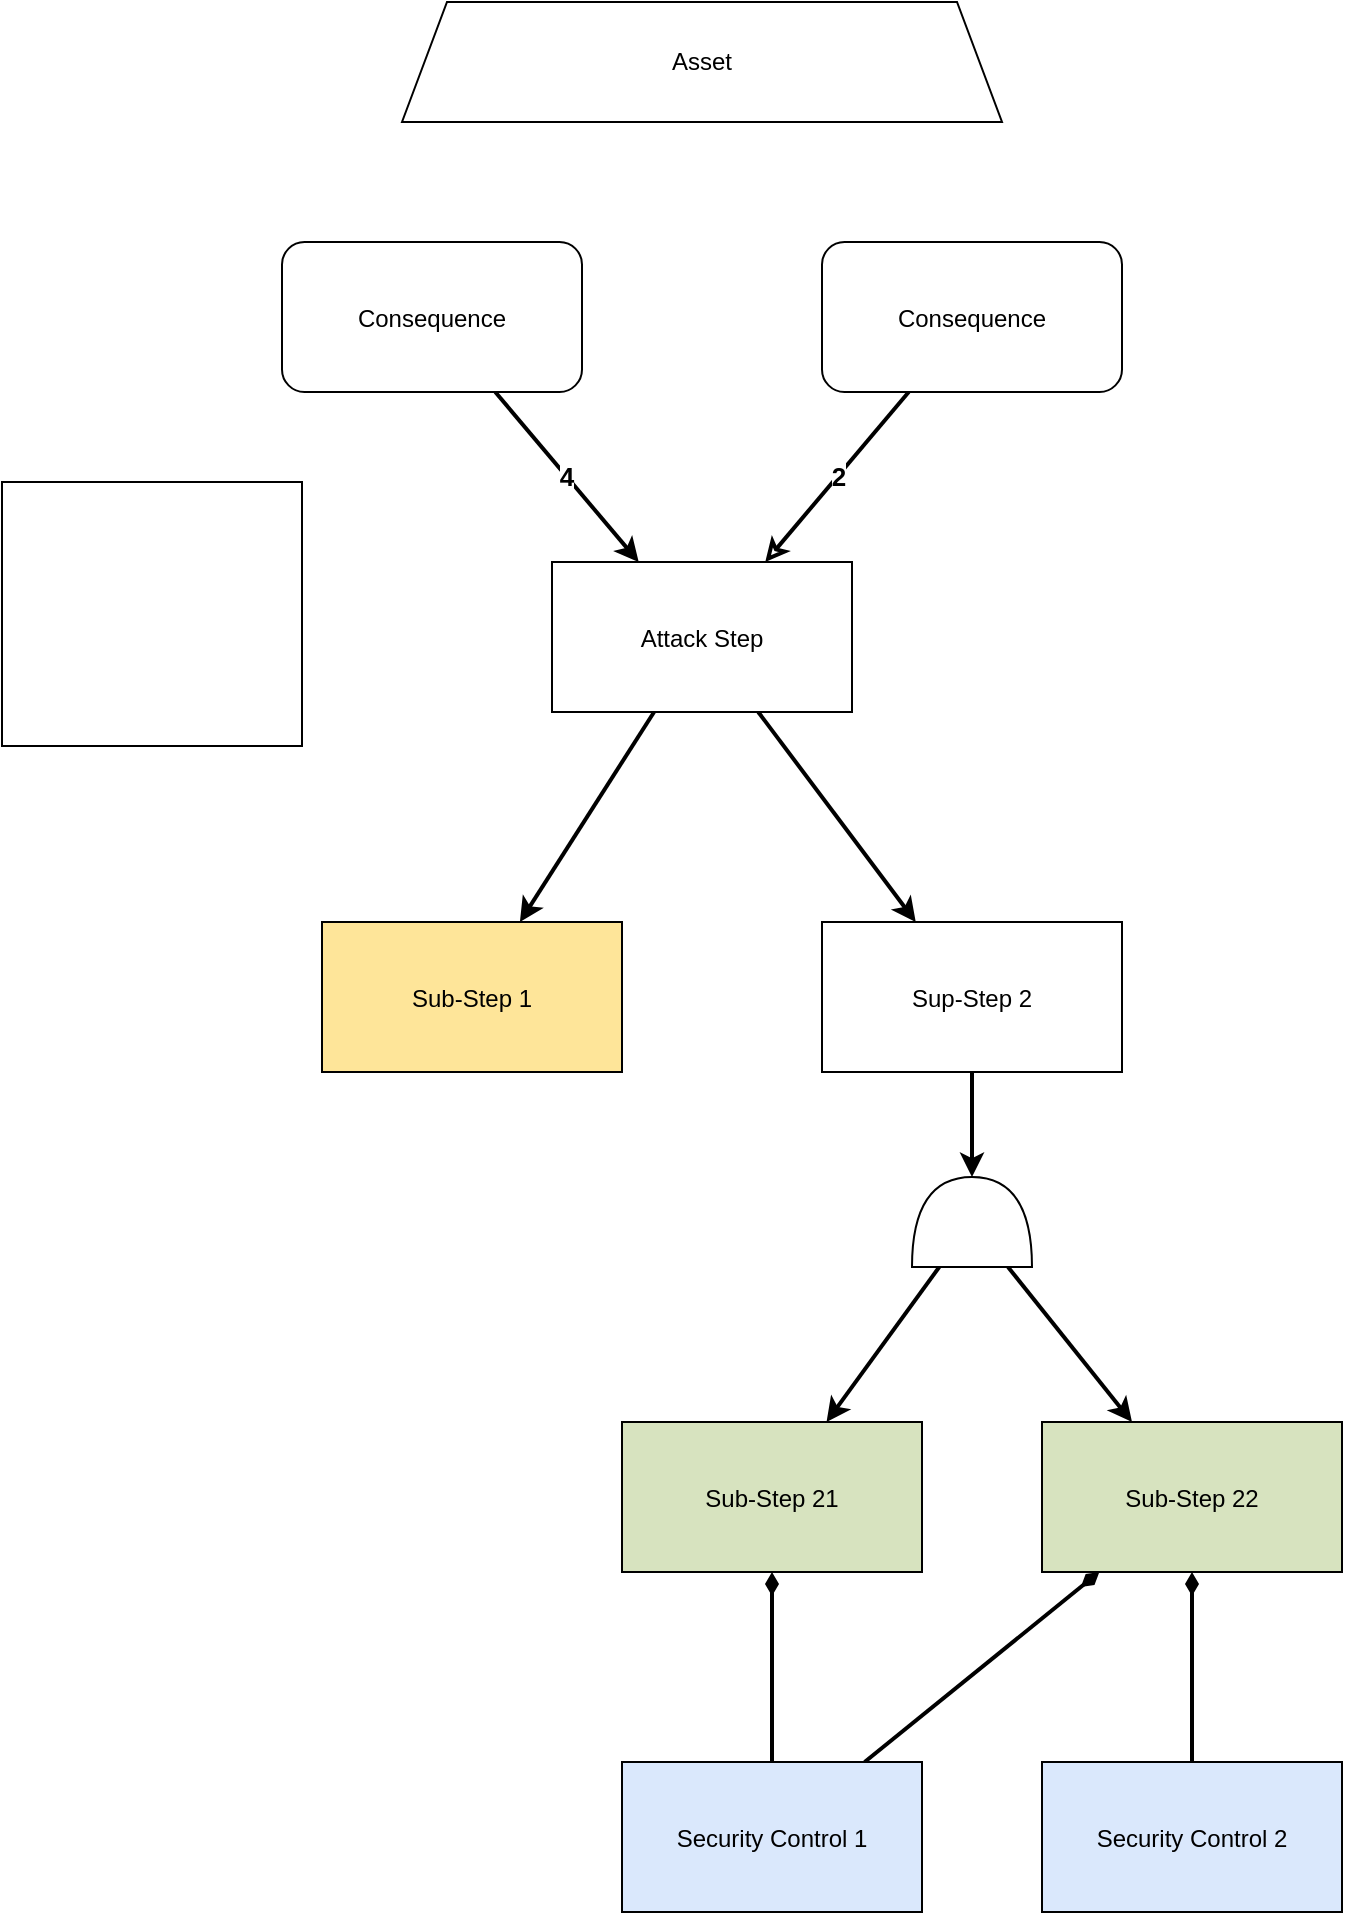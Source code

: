 <mxfile compressed="false" version="20.2.8" type="device">
  <diagram id="zNMCXYOBYckHPa1j1fsk" name="Seite-1">
    <mxGraphModel dx="1422" dy="754" grid="1" gridSize="10" guides="1" tooltips="1" connect="1" arrows="1" fold="1" page="1" pageScale="1" pageWidth="827" pageHeight="1169" math="0" shadow="0">
      <root>
        <object tooltip="" id="0">
          <ag_global_attributes>
            <ag_global_attribute name="Resources" value="" iconName="hammer" min="0" max="5" />
            <ag_global_attribute name="Knowledge" value="" iconName="lightbulb" min="0" max="5" />
            <ag_global_attribute name="Location" value="" iconName="map_pin_ellipse" min="0" max="1" />
          </ag_global_attributes>
          <ag_attributes />
          <ag_computed_attributes />
          <ag_aggregation_functions>
            <ag_aggregation_function name="default" id="6b1d22791hih8" default="activity_w" fn="function (collection) { &#xa;    var result = null; &#xa;    if (collection.childAttributes.length == 1) { &#xa;        result = collection.childAttributes[0].attributes; &#xa;    } else { &#xa;        var candidates = []; &#xa;        var worstValue = 0; &#xa;        collection.childAttributes.forEach(function(child) { &#xa;            var value = parseInt(child.computedAttribute); &#xa;            if (value &gt; worstValue) { &#xa;                worstValue = value; &#xa;                candidates = []; &#xa;                candidates.push(child); &#xa;            } else if (value == worstValue) { &#xa;                candidates.push(child); &#xa;            } &#xa;        }); &#xa;        var tiebreaker = function(candidates, name, max) { &#xa;            var min_value = max; &#xa;            candidates.forEach(function(node) { &#xa;                min_value = Math.min(min_value, node.attributes[name]); &#xa;            }); &#xa;            result = []; &#xa;            candidates.forEach(function(node) { &#xa;                if (node.attributes[name] == min_value) { &#xa;                    result.push(node); &#xa;                } &#xa;            }); &#xa;            return result; &#xa;        }; &#xa;        if (candidates.length &gt; 1) { &#xa;            candidates = tiebreaker(candidates, &quot;Resources&quot;, collection.globalAttributes[&quot;Resources&quot;].max); &#xa;            if (candidates.length &gt; 1) { &#xa;                candidates = tiebreaker(candidates, &quot;Knowledge&quot;, collection.globalAttributes[&quot;Knowledge&quot;].max); &#xa;            } &#xa;        } &#xa;        result = candidates[0].attributes; &#xa;    } &#xa;    return result; &#xa;}" />
            <ag_aggregation_function name="AND" id="gf0d4f199018" default="and" fn="function (collection) { &#xa;    var result = {}; &#xa;    collection.childAttributes.forEach(function(child) { &#xa;    for (var attribute in child.attributes) { &#xa;            if (attribute in result) { &#xa;                result[attribute] += parseInt(child.attributes[attribute]); &#xa;            } else { &#xa;                result[attribute] = parseInt(child.attributes[attribute]); &#xa;            } &#xa;        } &#xa;    }); &#xa;    for (var attribute in result) { &#xa;        if (attribute in collection.globalAttributes) { &#xa;            result[attribute] = Math.min(collection.globalAttributes[attribute].max, result[attribute]); &#xa;        } &#xa;    } &#xa;    return result; &#xa;}" />
            <ag_aggregation_function name="Security Control" id="73f575i0ghij5" default="activity_g;activity_y" fn="function (collection) { &#xa;    var result = {}; &#xa;    for (var attribute in collection.localAttributes) { &#xa;        result[attribute] = parseInt(collection.localAttributes[attribute]); &#xa;    } &#xa;    collection.childAttributes.forEach(function(child) { &#xa;        for (var attribute in child.attributes) { &#xa;            if (attribute in collection.globalAttributes) { &#xa;                if (attribute in result) { &#xa;                    result[attribute] += parseInt(child.attributes[attribute]); &#xa;                } &#xa;            } &#xa;        } &#xa;    }); &#xa;    for (var attribute in result) { &#xa;        if (attribute in collection.globalAttributes) { &#xa;            result[attribute] = Math.min(collection.globalAttributes[attribute].max, result[attribute]); &#xa;        } &#xa;    } &#xa;    return result; &#xa;}" />
            <ag_aggregation_function name="Risk" id="egf49jfgj408" default="consequence" fn="function (collection) {  &#xa;    var minRisk = &quot;L&quot;; &#xa;    var matrix = [ &#xa;        [&quot;L&quot;, &quot;L&quot;, &quot;L&quot;, &quot;L&quot;, &quot;L&quot;], &#xa;        [&quot;L&quot;, &quot;L&quot;, &quot;M&quot;, &quot;M&quot;, &quot;M&quot;], &#xa;        [&quot;L&quot;, &quot;M&quot;, &quot;M&quot;, &quot;S&quot;, &quot;S&quot;], &#xa;        [&quot;L&quot;, &quot;M&quot;, &quot;S&quot;, &quot;V&quot;, &quot;V&quot;], &#xa;        [&quot;L&quot;, &quot;M&quot;, &quot;S&quot;, &quot;V&quot;, &quot;V&quot;], &#xa;    ] &#xa; &#xa;    var compareRisk = function(risk1, risk2) { &#xa;        var values = [&quot;L&quot;, &quot;M&quot;, &quot;S&quot;, &quot;V&quot;]; &#xa;        var index_risk1 = values.indexOf(risk1); &#xa;        var index_risk2 = values.indexOf(risk2); &#xa; &#xa;        if (index_risk1 == -1 || index_risk2 == -1) { &#xa;            return null; &#xa;        } &#xa;        return index_risk1 - index_risk2; &#xa; &#xa;    } &#xa;     &#xa;    collection.childAttributes.forEach(function(child) {  &#xa;        var impact = 1;  &#xa;        if (child.edgeWeight !== null) {  &#xa;            impact = parseInt(child.edgeWeight);  &#xa;        }  &#xa;        risk = matrix[parseInt(child.computedAttribute) - 1][impact - 1]; &#xa;        if (compareRisk(risk, minRisk) &gt; 0) { &#xa;            minRisk = risk; &#xa;        } &#xa;    });  &#xa;  &#xa;    return {&#39;_risk&#39;: minRisk};  &#xa;}" />
          </ag_aggregation_functions>
          <ag_computed_attributes_functions>
            <ag_computed_attributes_function name="default" id="dbg60ff69g9a" default="activity_w;activity_g;activity_y" fn="function (collection) { &#xa;    var colorMatrix = {&#xa;        5: {&quot;fillColor&quot;: &quot;#cc0000&quot;, &quot;fontColor&quot;: &quot;#ffffff&quot;},&#xa;        4: {&quot;fillColor&quot;: &quot;#ff4000&quot;, &quot;fontColor&quot;: &quot;#ffffff&quot;},&#xa;        3: {&quot;fillColor&quot;: &quot;#ffdd00&quot;, &quot;fontColor&quot;: &quot;#000000&quot;},&#xa;        2: {&quot;fillColor&quot;: &quot;#d4ff00&quot;, &quot;fontColor&quot;: &quot;#000000&quot;},&#xa;        1: {&quot;fillColor&quot;: &quot;#40ff00&quot;, &quot;fontColor&quot;: &quot;#000000&quot;}&#xa;    }&#xa;    var matrix = [ &#xa;        [5, 5, 4, 3, 2], &#xa;        [5, 4, 4, 3, 2], &#xa;        [5, 4, 4, 3, 2], &#xa;        [4, 3, 3, 2, 1], &#xa;        [3, 2, 2, 1, 1], &#xa;    ];&#xa;    var result = {};&#xa;    &#xa;    if (&quot;Knowledge&quot; in collection.cellAttributes &amp;&amp; &quot;Resources&quot; in collection.cellAttributes) {&#xa;        var knowledgeIndex = parseInt(collection.cellAttributes[&quot;Knowledge&quot;]) - 1; &#xa;        var resourcesIndex = parseInt(collection.cellAttributes[&quot;Resources&quot;]) - 1;&#xa;        &#xa;        var value = Math.min(5, &#xa;            Math.max(collection.globalAttributes[&quot;Location&quot;].max, &#xa;                Math.max( matrix[knowledgeIndex][resourcesIndex] - parseInt(collection.cellAttributes[&quot;Location&quot;])) &#xa;            ));&#xa;        result = colorMatrix[value] || result;&#xa;        result[&quot;value&quot;] = value;&#xa;    }&#xa;    &#xa;    return result;&#xa;}" />
            <ag_computed_attributes_function name="Risk" id="6c831697g9i0a" default="consequence" fn="function(collection){&#xa;    var riskMatrix = {&#xa;        &quot;V&quot;: {&quot;fillColor&quot;: &quot;#cc0000&quot;, &quot;fontColor&quot;: &quot;#ffffff&quot;},&#xa;        &quot;S&quot;: {&quot;fillColor&quot;: &quot;#ff4000&quot;, &quot;fontColor&quot;: &quot;#ffffff&quot;},&#xa;        &quot;M&quot;: {&quot;fillColor&quot;: &quot;#ffdd00&quot;, &quot;fontColor&quot;: &quot;#000000&quot;},&#xa;        &quot;L&quot;: {&quot;fillColor&quot;: &quot;#40ff00&quot;, &quot;fontColor&quot;: &quot;#000000&quot;},&#xa;    };&#xa;    var result = {};&#xa;    &#xa;    if (&quot;_risk&quot; in collection.cellAttributes) {&#xa;        var risk = collection.cellAttributes[&quot;_risk&quot;];&#xa;        result = riskMatrix[risk] || result;&#xa;        result[&quot;value&quot;] = risk;&#xa;    }&#xa;    &#xa;    return result; &#xa;}" />
          </ag_computed_attributes_functions>
          <mxCell />
        </object>
        <object tooltip="" id="1">
          <ag_attributes />
          <ag_computed_attributes />
          <mxCell parent="0" />
        </object>
        <object label="Asset" id="-ZSPk6_3D4UuBSjLZNT9-1">
          <ag_attributes />
          <ag_computed_attributes />
          <mxCell style="whiteSpace=wrap;shape=trapezoid;size=0.075;" parent="1" vertex="1">
            <mxGeometry x="240" y="50" width="300" height="60" as="geometry" />
          </mxCell>
        </object>
        <object label="4" id="-ZSPk6_3D4UuBSjLZNT9-7">
          <ag_attributes />
          <ag_computed_attributes />
          <mxCell style="rounded=0;orthogonalLoop=1;jettySize=auto;html=1;strokeWidth=2;fontSize=13;fontStyle=1;" parent="1" source="-ZSPk6_3D4UuBSjLZNT9-5" target="-ZSPk6_3D4UuBSjLZNT9-6" edge="1">
            <mxGeometry relative="1" as="geometry" />
          </mxCell>
        </object>
        <object label="Consequence" id="-ZSPk6_3D4UuBSjLZNT9-5">
          <ag_aggregation_function_reference ag_aggregation_function_reference="egf49jfgj408" />
          <ag_computed_attributes_function_reference ag_computed_attributes_function_reference="6c831697g9i0a" />
          <ag_attributes _risk="S" />
          <ag_computed_attributes fillColor="#ff4000" fontColor="#ffffff" value="S" />
          <mxCell style="shape=attackgraphs.node;rounded=1" parent="1" vertex="1">
            <mxGeometry x="180" y="170" width="150" height="75" as="geometry" />
          </mxCell>
        </object>
        <object id="-ZSPk6_3D4UuBSjLZNT9-2">
          <ag_attributes />
          <ag_computed_attributes />
          <mxCell style="rounded=0;orthogonalLoop=1;jettySize=auto;html=1;strokeWidth=2;" parent="1" source="-ZSPk6_3D4UuBSjLZNT9-6" target="-ZSPk6_3D4UuBSjLZNT9-9" edge="1">
            <mxGeometry relative="1" as="geometry" />
          </mxCell>
        </object>
        <object id="-ZSPk6_3D4UuBSjLZNT9-3">
          <ag_attributes />
          <ag_computed_attributes />
          <mxCell style="edgeStyle=none;rounded=0;orthogonalLoop=1;jettySize=auto;html=1;strokeWidth=2;" parent="1" source="-ZSPk6_3D4UuBSjLZNT9-6" target="-ZSPk6_3D4UuBSjLZNT9-10" edge="1">
            <mxGeometry relative="1" as="geometry" />
          </mxCell>
        </object>
        <object label="Attack Step" id="-ZSPk6_3D4UuBSjLZNT9-6">
          <ag_aggregation_function_reference ag_aggregation_function_reference="6b1d22791hih8" />
          <ag_computed_attributes_function_reference ag_computed_attributes_function_reference="dbg60ff69g9a" />
          <ag_attributes label="Sub-Step 1" Resources="3" Knowledge="3" Location="1" />
          <ag_computed_attributes fillColor="#ffdd00" fontColor="#000000" value="3" />
          <mxCell style="shape=attackgraphs.node;" parent="1" vertex="1">
            <mxGeometry x="315" y="330" width="150" height="75" as="geometry" />
          </mxCell>
        </object>
        <object label="Sub-Step 1" Resources="3" Knowledge="3" Location="1" id="-ZSPk6_3D4UuBSjLZNT9-9">
          <ag_aggregation_function_reference ag_aggregation_function_reference="6b1d22791hih8" />
          <ag_computed_attributes_function_reference ag_computed_attributes_function_reference="dbg60ff69g9a" />
          <ag_attributes />
          <ag_computed_attributes fillColor="#ffdd00" fontColor="#000000" value="3" />
          <mxCell style="shape=attackgraphs.node;fillColor=#FEE599" parent="1" vertex="1">
            <mxGeometry x="200" y="510" width="150" height="75" as="geometry" />
          </mxCell>
        </object>
        <object id="-ZSPk6_3D4UuBSjLZNT9-17">
          <ag_attributes />
          <ag_computed_attributes />
          <mxCell style="edgeStyle=none;rounded=0;orthogonalLoop=1;jettySize=auto;html=1;strokeWidth=2;" parent="1" source="-ZSPk6_3D4UuBSjLZNT9-10" target="-ZSPk6_3D4UuBSjLZNT9-16" edge="1">
            <mxGeometry relative="1" as="geometry" />
          </mxCell>
        </object>
        <object label="Sup-Step 2" id="-ZSPk6_3D4UuBSjLZNT9-10">
          <ag_aggregation_function_reference ag_aggregation_function_reference="6b1d22791hih8" />
          <ag_computed_attributes_function_reference ag_computed_attributes_function_reference="dbg60ff69g9a" />
          <ag_attributes label="NaN" Resources="4" Knowledge="5" Location="1" />
          <ag_computed_attributes fillColor="#40ff00" fontColor="#000000" value="1" />
          <mxCell style="shape=attackgraphs.node;" parent="1" vertex="1">
            <mxGeometry x="450" y="510" width="150" height="75" as="geometry" />
          </mxCell>
        </object>
        <object id="-ZSPk6_3D4UuBSjLZNT9-21">
          <ag_attributes />
          <ag_computed_attributes />
          <mxCell style="edgeStyle=none;rounded=0;orthogonalLoop=1;jettySize=auto;html=1;strokeWidth=2;startArrow=diamondThin;startFill=1;endArrow=none;endFill=0;" parent="1" source="-ZSPk6_3D4UuBSjLZNT9-11" target="-ZSPk6_3D4UuBSjLZNT9-20" edge="1">
            <mxGeometry relative="1" as="geometry" />
          </mxCell>
        </object>
        <object label="Sub-Step 21" Resources="3" Knowledge="2" Location="1" id="-ZSPk6_3D4UuBSjLZNT9-11">
          <ag_aggregation_function_reference ag_aggregation_function_reference="73f575i0ghij5" />
          <ag_computed_attributes_function_reference ag_computed_attributes_function_reference="dbg60ff69g9a" />
          <ag_attributes label="NaN" Resources="3" Knowledge="3" Location="1" />
          <ag_computed_attributes fillColor="#ffdd00" fontColor="#000000" value="3" />
          <mxCell style="shape=attackgraphs.node;fillColor=#D7E3BF" parent="1" vertex="1">
            <mxGeometry x="350" y="760" width="150" height="75" as="geometry" />
          </mxCell>
        </object>
        <object id="-ZSPk6_3D4UuBSjLZNT9-23">
          <ag_attributes />
          <ag_computed_attributes />
          <mxCell style="edgeStyle=none;rounded=0;orthogonalLoop=1;jettySize=auto;html=1;strokeWidth=2;endArrow=none;startArrow=diamondThin;startFill=1;endFill=0;" parent="1" source="-ZSPk6_3D4UuBSjLZNT9-13" target="-ZSPk6_3D4UuBSjLZNT9-22" edge="1">
            <mxGeometry relative="1" as="geometry" />
          </mxCell>
        </object>
        <object id="-ZSPk6_3D4UuBSjLZNT9-24">
          <ag_attributes />
          <ag_computed_attributes />
          <mxCell style="edgeStyle=none;rounded=0;orthogonalLoop=1;jettySize=auto;html=1;strokeWidth=2;fontSize=13;startArrow=diamondThin;startFill=1;endArrow=none;endFill=0;" parent="1" source="-ZSPk6_3D4UuBSjLZNT9-13" target="-ZSPk6_3D4UuBSjLZNT9-20" edge="1">
            <mxGeometry relative="1" as="geometry" />
          </mxCell>
        </object>
        <object label="Sub-Step 22" Resources="1" Knowledge="3" Location="0" id="-ZSPk6_3D4UuBSjLZNT9-13">
          <ag_aggregation_function_reference ag_aggregation_function_reference="73f575i0ghij5" />
          <ag_computed_attributes_function_reference ag_computed_attributes_function_reference="dbg60ff69g9a" />
          <ag_attributes label="NaN" Resources="1" Knowledge="4" Location="1" />
          <ag_computed_attributes fillColor="#ffdd00" fontColor="#000000" value="3" />
          <mxCell style="shape=attackgraphs.node;fillColor=#D7E3BF" parent="1" vertex="1">
            <mxGeometry x="560" y="760" width="150" height="75" as="geometry" />
          </mxCell>
        </object>
        <object id="-ZSPk6_3D4UuBSjLZNT9-18">
          <ag_attributes />
          <ag_computed_attributes />
          <mxCell style="edgeStyle=none;rounded=0;orthogonalLoop=1;jettySize=auto;html=1;strokeWidth=2;" parent="1" source="-ZSPk6_3D4UuBSjLZNT9-16" target="-ZSPk6_3D4UuBSjLZNT9-11" edge="1">
            <mxGeometry relative="1" as="geometry" />
          </mxCell>
        </object>
        <object id="-ZSPk6_3D4UuBSjLZNT9-19">
          <ag_attributes />
          <ag_computed_attributes />
          <mxCell style="edgeStyle=none;rounded=0;orthogonalLoop=1;jettySize=auto;html=1;strokeWidth=2;" parent="1" source="-ZSPk6_3D4UuBSjLZNT9-16" target="-ZSPk6_3D4UuBSjLZNT9-13" edge="1">
            <mxGeometry relative="1" as="geometry" />
          </mxCell>
        </object>
        <object id="-ZSPk6_3D4UuBSjLZNT9-16">
          <ag_aggregation_function_reference ag_aggregation_function_reference="gf0d4f199018" />
          <ag_attributes label="NaN" Resources="4" Knowledge="5" Location="1" />
          <ag_computed_attributes />
          <mxCell style="shape=or;whiteSpace=wrap;html=1;rotation=-90;" parent="1" vertex="1">
            <mxGeometry x="502.5" y="630" width="45" height="60" as="geometry" />
          </mxCell>
        </object>
        <object label="Security Control 1" Resources="0" Knowledge="1" Location="0" id="-ZSPk6_3D4UuBSjLZNT9-20">
          <ag_attributes />
          <ag_computed_attributes />
          <mxCell style="shape=attackgraphs.node;fillColor=#DAE8FC" parent="1" vertex="1">
            <mxGeometry x="350" y="930" width="150" height="75" as="geometry" />
          </mxCell>
        </object>
        <object label="Security Control 2" Resources="0" Knowledge="0" Location="1" id="-ZSPk6_3D4UuBSjLZNT9-22">
          <ag_attributes />
          <ag_computed_attributes />
          <mxCell style="shape=attackgraphs.node;fillColor=#DAE8FC" parent="1" vertex="1">
            <mxGeometry x="560" y="930" width="150" height="75" as="geometry" />
          </mxCell>
        </object>
        <object label="2" id="-ZSPk6_3D4UuBSjLZNT9-27">
          <ag_attributes />
          <ag_computed_attributes />
          <mxCell style="edgeStyle=none;rounded=0;orthogonalLoop=1;jettySize=auto;html=1;strokeWidth=2;fontSize=13;startArrow=none;startFill=0;endArrow=classic;endFill=0;fontStyle=1;" parent="1" source="-ZSPk6_3D4UuBSjLZNT9-26" target="-ZSPk6_3D4UuBSjLZNT9-6" edge="1">
            <mxGeometry relative="1" as="geometry" />
          </mxCell>
        </object>
        <object label="Consequence" id="-ZSPk6_3D4UuBSjLZNT9-26">
          <ag_aggregation_function_reference ag_aggregation_function_reference="egf49jfgj408" />
          <ag_computed_attributes_function_reference ag_computed_attributes_function_reference="6c831697g9i0a" />
          <ag_attributes _risk="M" />
          <ag_computed_attributes fillColor="#ffdd00" fontColor="#000000" value="M" />
          <mxCell style="shape=attackgraphs.node;rounded=1" parent="1" vertex="1">
            <mxGeometry x="450" y="170" width="150" height="75" as="geometry" />
          </mxCell>
        </object>
        <object id="g8WqiLtUgzYV8B5UEu1g-1">
          <ag_global_attributes>
            <ag_global_attribute name="Resources" value="" iconName="hammer" min="0" max="5" />
            <ag_global_attribute name="Knowledge" value="" iconName="lightbulb" min="0" max="5" />
            <ag_global_attribute name="Location" value="" iconName="map_pin_ellipse" min="0" max="1" />
          </ag_global_attributes>
          <ag_attributes />
          <ag_computed_attributes />
          <mxCell style="shape=attackgraphs.iconLegend;" parent="1" vertex="1">
            <mxGeometry x="40" y="290" width="150" height="132" as="geometry" />
          </mxCell>
        </object>
      </root>
    </mxGraphModel>
  </diagram>
</mxfile>
